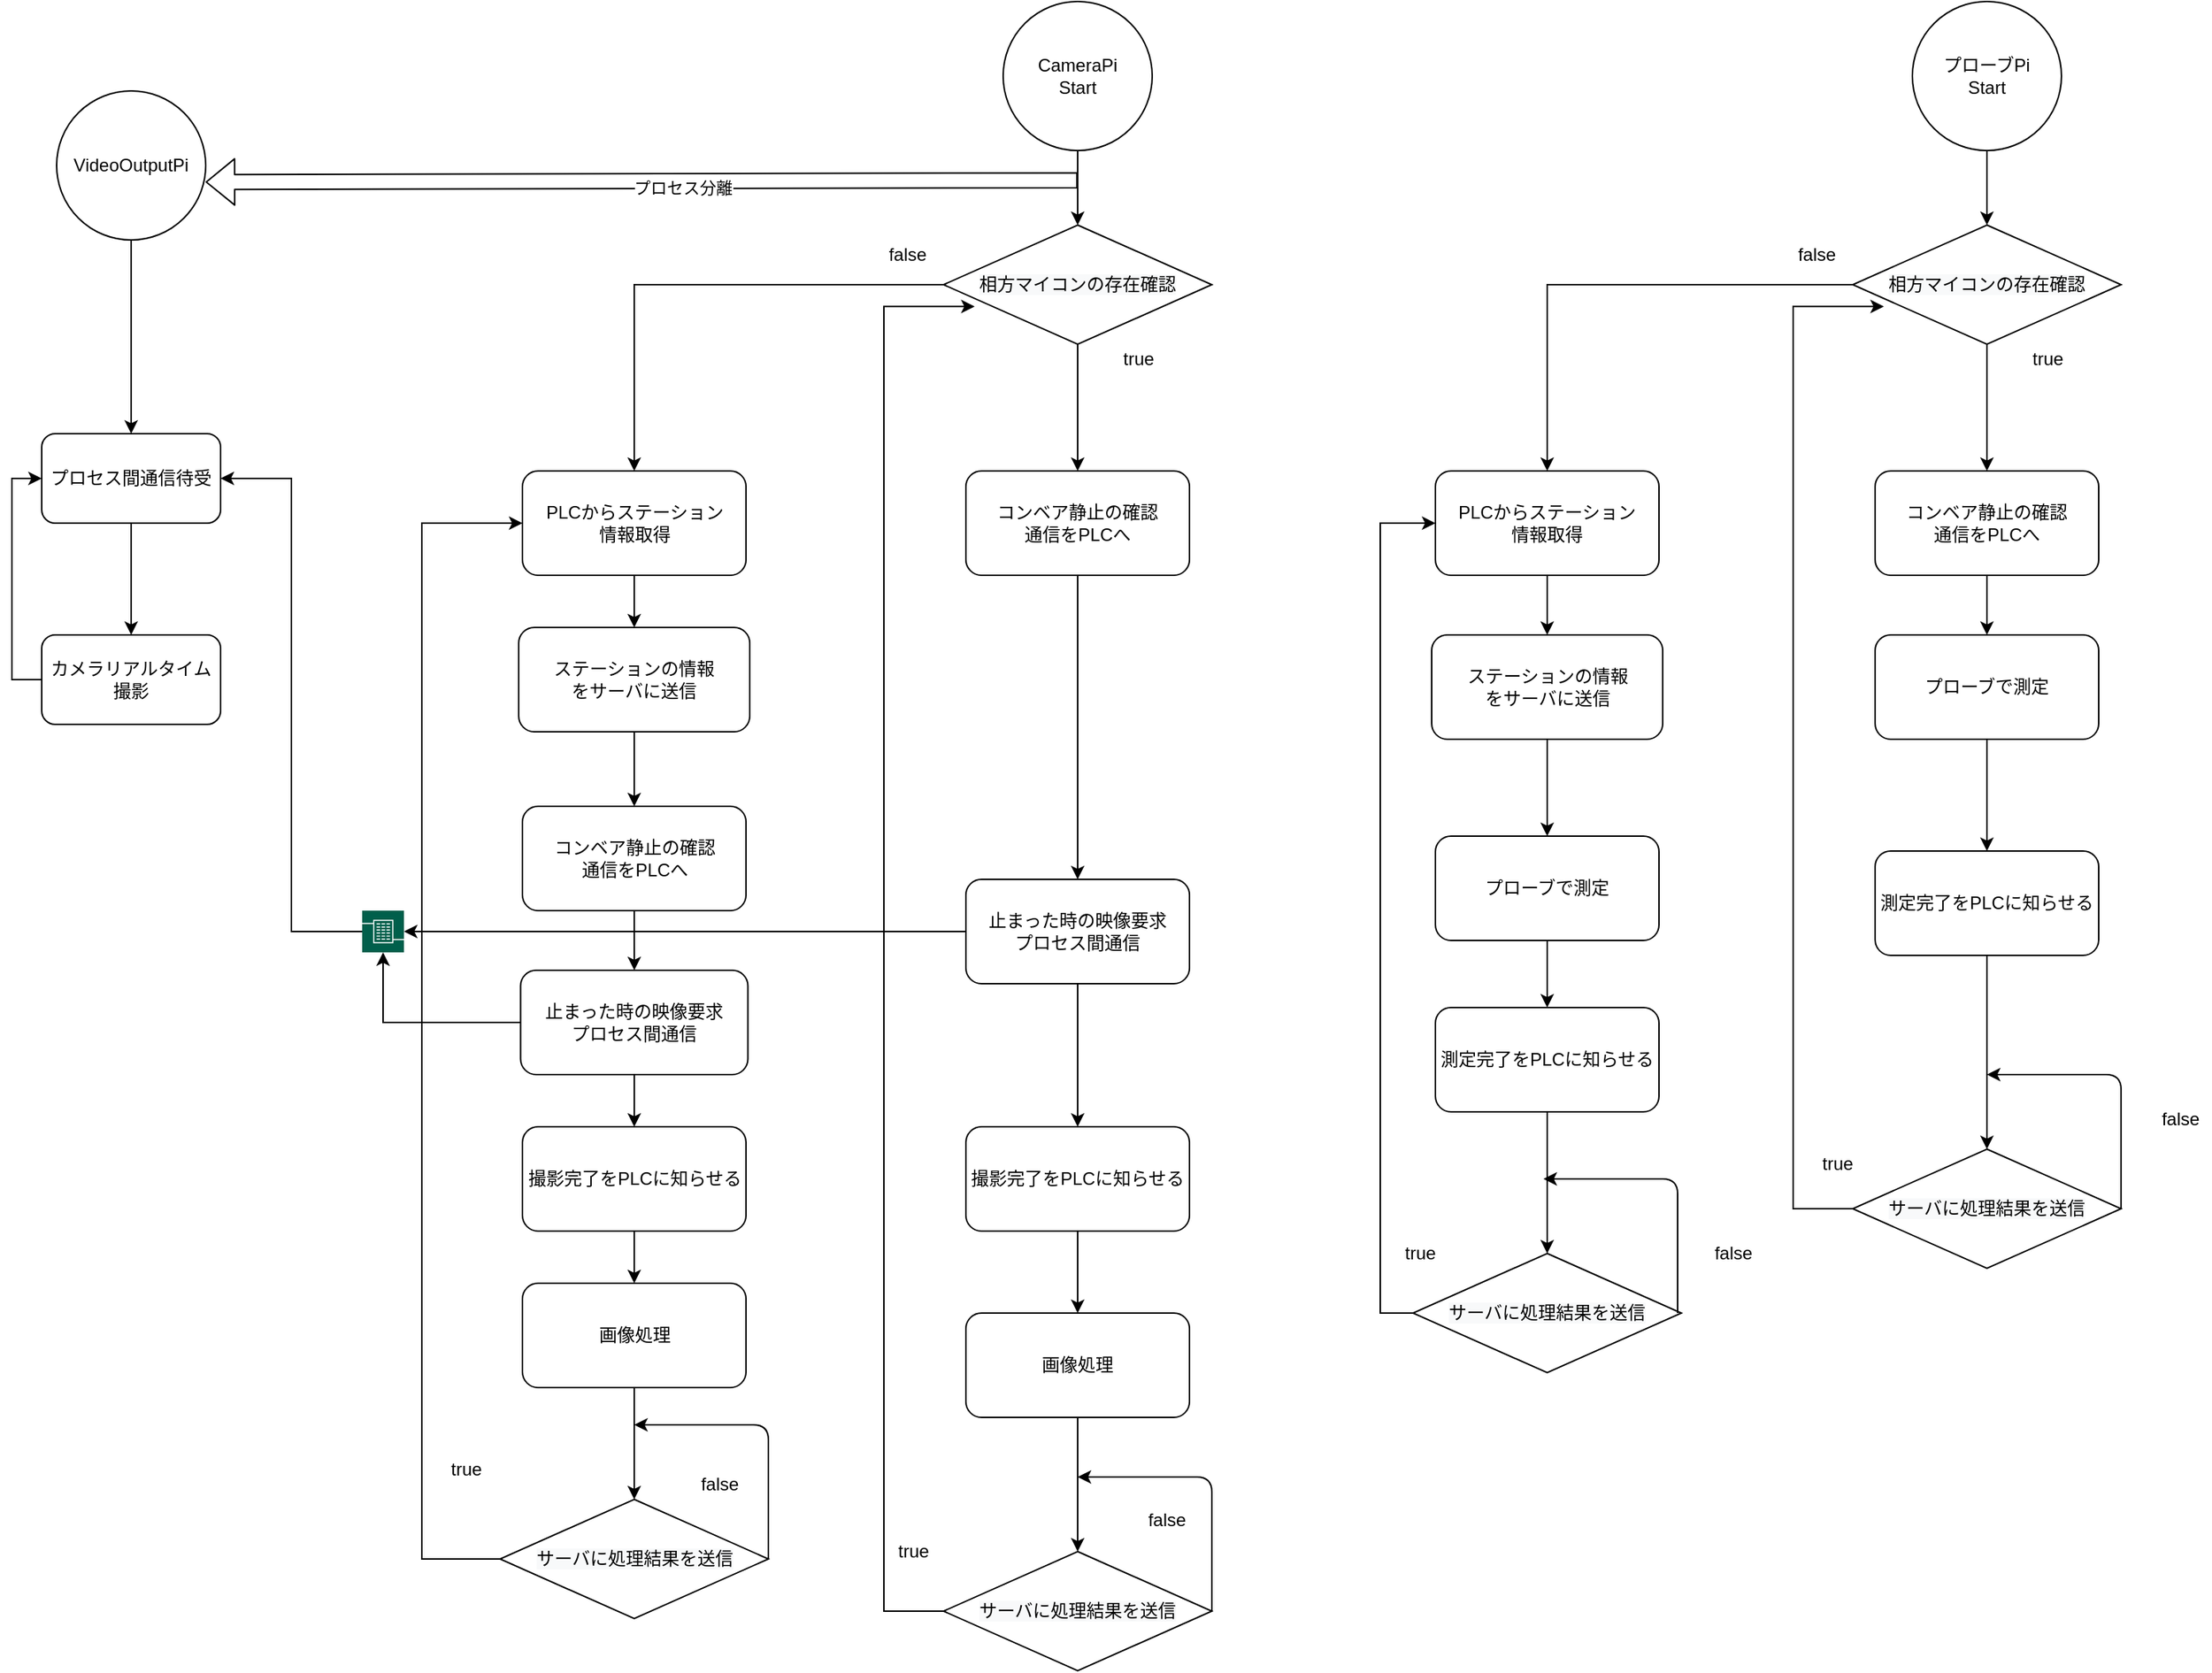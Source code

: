 <mxfile version="13.8.0" type="github">
  <diagram id="wkKprQKMh2lIjEy9JK0p" name="Page-1">
    <mxGraphModel dx="1409" dy="1541" grid="1" gridSize="10" guides="1" tooltips="1" connect="1" arrows="1" fold="1" page="1" pageScale="1" pageWidth="827" pageHeight="1169" math="0" shadow="0">
      <root>
        <mxCell id="0" />
        <mxCell id="1" parent="0" />
        <mxCell id="dFKXp6tCZQXhxMECFwLC-4" style="edgeStyle=orthogonalEdgeStyle;rounded=0;orthogonalLoop=1;jettySize=auto;html=1;" parent="1" source="dFKXp6tCZQXhxMECFwLC-1" target="dFKXp6tCZQXhxMECFwLC-3" edge="1">
          <mxGeometry relative="1" as="geometry" />
        </mxCell>
        <mxCell id="dFKXp6tCZQXhxMECFwLC-1" value="CameraPi&lt;br&gt;Start" style="ellipse;whiteSpace=wrap;html=1;aspect=fixed;" parent="1" vertex="1">
          <mxGeometry x="100" y="160" width="100" height="100" as="geometry" />
        </mxCell>
        <mxCell id="dFKXp6tCZQXhxMECFwLC-48" style="edgeStyle=orthogonalEdgeStyle;rounded=0;orthogonalLoop=1;jettySize=auto;html=1;" parent="1" source="dFKXp6tCZQXhxMECFwLC-3" target="dFKXp6tCZQXhxMECFwLC-88" edge="1">
          <mxGeometry relative="1" as="geometry">
            <mxPoint x="150" y="470" as="targetPoint" />
          </mxGeometry>
        </mxCell>
        <mxCell id="dFKXp6tCZQXhxMECFwLC-72" style="edgeStyle=orthogonalEdgeStyle;rounded=0;orthogonalLoop=1;jettySize=auto;html=1;" parent="1" source="dFKXp6tCZQXhxMECFwLC-3" target="dFKXp6tCZQXhxMECFwLC-73" edge="1">
          <mxGeometry relative="1" as="geometry">
            <mxPoint x="-155" y="480" as="targetPoint" />
          </mxGeometry>
        </mxCell>
        <mxCell id="dFKXp6tCZQXhxMECFwLC-3" value="&lt;meta charset=&quot;utf-8&quot;&gt;&lt;span style=&quot;color: rgb(0, 0, 0); font-family: helvetica; font-size: 12px; font-style: normal; font-weight: 400; letter-spacing: normal; text-align: center; text-indent: 0px; text-transform: none; word-spacing: 0px; background-color: rgb(248, 249, 250); display: inline; float: none;&quot;&gt;相方マイコンの存在確認&lt;/span&gt;" style="rhombus;whiteSpace=wrap;html=1;" parent="1" vertex="1">
          <mxGeometry x="60" y="310" width="180" height="80" as="geometry" />
        </mxCell>
        <mxCell id="dFKXp6tCZQXhxMECFwLC-5" value="true" style="text;html=1;strokeColor=none;fillColor=none;align=center;verticalAlign=middle;whiteSpace=wrap;rounded=0;" parent="1" vertex="1">
          <mxGeometry x="171" y="390" width="40" height="20" as="geometry" />
        </mxCell>
        <mxCell id="dFKXp6tCZQXhxMECFwLC-59" style="edgeStyle=orthogonalEdgeStyle;rounded=0;orthogonalLoop=1;jettySize=auto;html=1;entryX=0.5;entryY=0;entryDx=0;entryDy=0;" parent="1" source="dFKXp6tCZQXhxMECFwLC-54" target="dFKXp6tCZQXhxMECFwLC-58" edge="1">
          <mxGeometry relative="1" as="geometry" />
        </mxCell>
        <mxCell id="dFKXp6tCZQXhxMECFwLC-54" value="画像処理" style="rounded=1;whiteSpace=wrap;html=1;" parent="1" vertex="1">
          <mxGeometry x="75" y="1040" width="150" height="70" as="geometry" />
        </mxCell>
        <mxCell id="dFKXp6tCZQXhxMECFwLC-90" style="edgeStyle=orthogonalEdgeStyle;rounded=0;orthogonalLoop=1;jettySize=auto;html=1;entryX=0.116;entryY=0.683;entryDx=0;entryDy=0;entryPerimeter=0;" parent="1" source="dFKXp6tCZQXhxMECFwLC-58" target="dFKXp6tCZQXhxMECFwLC-3" edge="1">
          <mxGeometry relative="1" as="geometry">
            <Array as="points">
              <mxPoint x="20" y="1240" />
              <mxPoint x="20" y="365" />
            </Array>
          </mxGeometry>
        </mxCell>
        <mxCell id="dFKXp6tCZQXhxMECFwLC-58" value="&lt;span style=&quot;color: rgb(0 , 0 , 0) ; font-family: &amp;#34;helvetica&amp;#34; ; font-size: 12px ; font-style: normal ; font-weight: 400 ; letter-spacing: normal ; text-align: center ; text-indent: 0px ; text-transform: none ; word-spacing: 0px ; background-color: rgb(248 , 249 , 250) ; display: inline ; float: none&quot;&gt;サーバに処理結果を送信&lt;br&gt;&lt;/span&gt;" style="rhombus;whiteSpace=wrap;html=1;" parent="1" vertex="1">
          <mxGeometry x="60" y="1200" width="180" height="80" as="geometry" />
        </mxCell>
        <mxCell id="dFKXp6tCZQXhxMECFwLC-62" value="true" style="text;html=1;strokeColor=none;fillColor=none;align=center;verticalAlign=middle;whiteSpace=wrap;rounded=0;" parent="1" vertex="1">
          <mxGeometry x="20" y="1190" width="40" height="20" as="geometry" />
        </mxCell>
        <mxCell id="dFKXp6tCZQXhxMECFwLC-65" value="" style="endArrow=classic;html=1;" parent="1" edge="1">
          <mxGeometry width="50" height="50" relative="1" as="geometry">
            <mxPoint x="240" y="1240" as="sourcePoint" />
            <mxPoint x="150" y="1150" as="targetPoint" />
            <Array as="points">
              <mxPoint x="240" y="1150" />
            </Array>
          </mxGeometry>
        </mxCell>
        <mxCell id="dFKXp6tCZQXhxMECFwLC-67" value="false" style="text;html=1;strokeColor=none;fillColor=none;align=center;verticalAlign=middle;whiteSpace=wrap;rounded=0;" parent="1" vertex="1">
          <mxGeometry x="190" y="1169" width="40" height="20" as="geometry" />
        </mxCell>
        <mxCell id="dFKXp6tCZQXhxMECFwLC-70" value="false" style="text;html=1;strokeColor=none;fillColor=none;align=center;verticalAlign=middle;whiteSpace=wrap;rounded=0;" parent="1" vertex="1">
          <mxGeometry x="15.5" y="320" width="40" height="20" as="geometry" />
        </mxCell>
        <mxCell id="dFKXp6tCZQXhxMECFwLC-75" style="edgeStyle=orthogonalEdgeStyle;rounded=0;orthogonalLoop=1;jettySize=auto;html=1;" parent="1" source="dFKXp6tCZQXhxMECFwLC-73" target="dFKXp6tCZQXhxMECFwLC-74" edge="1">
          <mxGeometry relative="1" as="geometry" />
        </mxCell>
        <mxCell id="dFKXp6tCZQXhxMECFwLC-73" value="PLCからステーション&lt;br&gt;情報取得" style="rounded=1;whiteSpace=wrap;html=1;" parent="1" vertex="1">
          <mxGeometry x="-222.5" y="475" width="150" height="70" as="geometry" />
        </mxCell>
        <mxCell id="dFKXp6tCZQXhxMECFwLC-171" style="edgeStyle=orthogonalEdgeStyle;rounded=0;orthogonalLoop=1;jettySize=auto;html=1;" parent="1" source="dFKXp6tCZQXhxMECFwLC-74" target="dFKXp6tCZQXhxMECFwLC-170" edge="1">
          <mxGeometry relative="1" as="geometry" />
        </mxCell>
        <mxCell id="dFKXp6tCZQXhxMECFwLC-74" value="ステーションの情報&lt;br&gt;をサーバに送信" style="rounded=1;whiteSpace=wrap;html=1;" parent="1" vertex="1">
          <mxGeometry x="-225" y="580" width="155" height="70" as="geometry" />
        </mxCell>
        <mxCell id="dFKXp6tCZQXhxMECFwLC-120" style="edgeStyle=orthogonalEdgeStyle;rounded=0;orthogonalLoop=1;jettySize=auto;html=1;entryX=0.5;entryY=0;entryDx=0;entryDy=0;" parent="1" source="dFKXp6tCZQXhxMECFwLC-78" target="dFKXp6tCZQXhxMECFwLC-118" edge="1">
          <mxGeometry relative="1" as="geometry" />
        </mxCell>
        <mxCell id="dFKXp6tCZQXhxMECFwLC-184" style="edgeStyle=orthogonalEdgeStyle;rounded=0;orthogonalLoop=1;jettySize=auto;html=1;" parent="1" source="dFKXp6tCZQXhxMECFwLC-78" target="dFKXp6tCZQXhxMECFwLC-177" edge="1">
          <mxGeometry relative="1" as="geometry" />
        </mxCell>
        <mxCell id="dFKXp6tCZQXhxMECFwLC-78" value="止まった時の映像要求&lt;br&gt;プロセス間通信" style="rounded=1;whiteSpace=wrap;html=1;" parent="1" vertex="1">
          <mxGeometry x="-223.75" y="810" width="152.5" height="70" as="geometry" />
        </mxCell>
        <mxCell id="dFKXp6tCZQXhxMECFwLC-79" style="edgeStyle=orthogonalEdgeStyle;rounded=0;orthogonalLoop=1;jettySize=auto;html=1;entryX=0.5;entryY=0;entryDx=0;entryDy=0;" parent="1" source="dFKXp6tCZQXhxMECFwLC-80" target="dFKXp6tCZQXhxMECFwLC-81" edge="1">
          <mxGeometry relative="1" as="geometry" />
        </mxCell>
        <mxCell id="dFKXp6tCZQXhxMECFwLC-80" value="画像処理" style="rounded=1;whiteSpace=wrap;html=1;" parent="1" vertex="1">
          <mxGeometry x="-222.5" y="1020" width="150" height="70" as="geometry" />
        </mxCell>
        <mxCell id="dFKXp6tCZQXhxMECFwLC-86" style="edgeStyle=orthogonalEdgeStyle;rounded=0;orthogonalLoop=1;jettySize=auto;html=1;entryX=0;entryY=0.5;entryDx=0;entryDy=0;" parent="1" source="dFKXp6tCZQXhxMECFwLC-81" target="dFKXp6tCZQXhxMECFwLC-73" edge="1">
          <mxGeometry relative="1" as="geometry">
            <Array as="points">
              <mxPoint x="-290" y="1205" />
              <mxPoint x="-290" y="510" />
            </Array>
          </mxGeometry>
        </mxCell>
        <mxCell id="dFKXp6tCZQXhxMECFwLC-81" value="&lt;span style=&quot;color: rgb(0 , 0 , 0) ; font-family: &amp;#34;helvetica&amp;#34; ; font-size: 12px ; font-style: normal ; font-weight: 400 ; letter-spacing: normal ; text-align: center ; text-indent: 0px ; text-transform: none ; word-spacing: 0px ; background-color: rgb(248 , 249 , 250) ; display: inline ; float: none&quot;&gt;サーバに処理結果を送信&lt;br&gt;&lt;/span&gt;" style="rhombus;whiteSpace=wrap;html=1;" parent="1" vertex="1">
          <mxGeometry x="-237.5" y="1165" width="180" height="80" as="geometry" />
        </mxCell>
        <mxCell id="dFKXp6tCZQXhxMECFwLC-82" value="true" style="text;html=1;strokeColor=none;fillColor=none;align=center;verticalAlign=middle;whiteSpace=wrap;rounded=0;" parent="1" vertex="1">
          <mxGeometry x="-280" y="1135" width="40" height="20" as="geometry" />
        </mxCell>
        <mxCell id="dFKXp6tCZQXhxMECFwLC-83" value="" style="endArrow=classic;html=1;" parent="1" edge="1">
          <mxGeometry width="50" height="50" relative="1" as="geometry">
            <mxPoint x="-57.5" y="1205" as="sourcePoint" />
            <mxPoint x="-147.5" y="1115" as="targetPoint" />
            <Array as="points">
              <mxPoint x="-57.5" y="1115" />
            </Array>
          </mxGeometry>
        </mxCell>
        <mxCell id="dFKXp6tCZQXhxMECFwLC-84" value="false" style="text;html=1;strokeColor=none;fillColor=none;align=center;verticalAlign=middle;whiteSpace=wrap;rounded=0;" parent="1" vertex="1">
          <mxGeometry x="-110" y="1145" width="40" height="20" as="geometry" />
        </mxCell>
        <mxCell id="gs2BWEIWhmqGeNFwZReW-1" style="edgeStyle=orthogonalEdgeStyle;rounded=0;orthogonalLoop=1;jettySize=auto;html=1;entryX=0.5;entryY=0;entryDx=0;entryDy=0;" edge="1" parent="1" source="dFKXp6tCZQXhxMECFwLC-88" target="dFKXp6tCZQXhxMECFwLC-113">
          <mxGeometry relative="1" as="geometry" />
        </mxCell>
        <mxCell id="dFKXp6tCZQXhxMECFwLC-88" value="&lt;span style=&quot;font-family: &amp;#34;helvetica&amp;#34;&quot;&gt;コンベア静止の確認&lt;/span&gt;&lt;br style=&quot;font-family: &amp;#34;helvetica&amp;#34;&quot;&gt;&lt;span style=&quot;font-family: &amp;#34;helvetica&amp;#34;&quot;&gt;通信をPLCへ&lt;/span&gt;" style="rounded=1;whiteSpace=wrap;html=1;" parent="1" vertex="1">
          <mxGeometry x="75" y="475" width="150" height="70" as="geometry" />
        </mxCell>
        <mxCell id="dFKXp6tCZQXhxMECFwLC-185" style="edgeStyle=orthogonalEdgeStyle;rounded=0;orthogonalLoop=1;jettySize=auto;html=1;" parent="1" source="dFKXp6tCZQXhxMECFwLC-113" target="dFKXp6tCZQXhxMECFwLC-177" edge="1">
          <mxGeometry relative="1" as="geometry">
            <Array as="points">
              <mxPoint y="784" />
              <mxPoint y="784" />
            </Array>
          </mxGeometry>
        </mxCell>
        <mxCell id="dFKXp6tCZQXhxMECFwLC-187" style="edgeStyle=orthogonalEdgeStyle;rounded=0;orthogonalLoop=1;jettySize=auto;html=1;entryX=0.5;entryY=0;entryDx=0;entryDy=0;" parent="1" source="dFKXp6tCZQXhxMECFwLC-113" target="dFKXp6tCZQXhxMECFwLC-186" edge="1">
          <mxGeometry relative="1" as="geometry" />
        </mxCell>
        <mxCell id="dFKXp6tCZQXhxMECFwLC-113" value="止まった時の映像要求&lt;br&gt;プロセス間通信" style="rounded=1;whiteSpace=wrap;html=1;" parent="1" vertex="1">
          <mxGeometry x="75" y="749" width="150" height="70" as="geometry" />
        </mxCell>
        <mxCell id="dFKXp6tCZQXhxMECFwLC-121" style="edgeStyle=orthogonalEdgeStyle;rounded=0;orthogonalLoop=1;jettySize=auto;html=1;entryX=0.5;entryY=0;entryDx=0;entryDy=0;" parent="1" source="dFKXp6tCZQXhxMECFwLC-118" target="dFKXp6tCZQXhxMECFwLC-80" edge="1">
          <mxGeometry relative="1" as="geometry" />
        </mxCell>
        <mxCell id="dFKXp6tCZQXhxMECFwLC-118" value="撮影完了をPLCに知らせる" style="rounded=1;whiteSpace=wrap;html=1;" parent="1" vertex="1">
          <mxGeometry x="-222.5" y="915" width="150" height="70" as="geometry" />
        </mxCell>
        <mxCell id="dFKXp6tCZQXhxMECFwLC-122" style="edgeStyle=orthogonalEdgeStyle;rounded=0;orthogonalLoop=1;jettySize=auto;html=1;" parent="1" source="dFKXp6tCZQXhxMECFwLC-123" target="dFKXp6tCZQXhxMECFwLC-126" edge="1">
          <mxGeometry relative="1" as="geometry" />
        </mxCell>
        <mxCell id="dFKXp6tCZQXhxMECFwLC-123" value="プローブPi&lt;br&gt;Start" style="ellipse;whiteSpace=wrap;html=1;aspect=fixed;" parent="1" vertex="1">
          <mxGeometry x="710" y="160" width="100" height="100" as="geometry" />
        </mxCell>
        <mxCell id="dFKXp6tCZQXhxMECFwLC-124" style="edgeStyle=orthogonalEdgeStyle;rounded=0;orthogonalLoop=1;jettySize=auto;html=1;" parent="1" source="dFKXp6tCZQXhxMECFwLC-126" target="dFKXp6tCZQXhxMECFwLC-152" edge="1">
          <mxGeometry relative="1" as="geometry">
            <mxPoint x="760" y="470" as="targetPoint" />
          </mxGeometry>
        </mxCell>
        <mxCell id="dFKXp6tCZQXhxMECFwLC-125" style="edgeStyle=orthogonalEdgeStyle;rounded=0;orthogonalLoop=1;jettySize=auto;html=1;" parent="1" source="dFKXp6tCZQXhxMECFwLC-126" target="dFKXp6tCZQXhxMECFwLC-140" edge="1">
          <mxGeometry relative="1" as="geometry">
            <mxPoint x="455" y="480" as="targetPoint" />
          </mxGeometry>
        </mxCell>
        <mxCell id="dFKXp6tCZQXhxMECFwLC-126" value="&lt;meta charset=&quot;utf-8&quot;&gt;&lt;span style=&quot;color: rgb(0, 0, 0); font-family: helvetica; font-size: 12px; font-style: normal; font-weight: 400; letter-spacing: normal; text-align: center; text-indent: 0px; text-transform: none; word-spacing: 0px; background-color: rgb(248, 249, 250); display: inline; float: none;&quot;&gt;相方マイコンの存在確認&lt;/span&gt;" style="rhombus;whiteSpace=wrap;html=1;" parent="1" vertex="1">
          <mxGeometry x="670" y="310" width="180" height="80" as="geometry" />
        </mxCell>
        <mxCell id="dFKXp6tCZQXhxMECFwLC-127" value="true" style="text;html=1;strokeColor=none;fillColor=none;align=center;verticalAlign=middle;whiteSpace=wrap;rounded=0;" parent="1" vertex="1">
          <mxGeometry x="781" y="390" width="40" height="20" as="geometry" />
        </mxCell>
        <mxCell id="dFKXp6tCZQXhxMECFwLC-128" style="edgeStyle=orthogonalEdgeStyle;rounded=0;orthogonalLoop=1;jettySize=auto;html=1;exitX=0.5;exitY=1;exitDx=0;exitDy=0;" parent="1" source="dFKXp6tCZQXhxMECFwLC-152" target="dFKXp6tCZQXhxMECFwLC-130" edge="1">
          <mxGeometry relative="1" as="geometry">
            <mxPoint x="760" y="550" as="sourcePoint" />
          </mxGeometry>
        </mxCell>
        <mxCell id="dFKXp6tCZQXhxMECFwLC-129" style="edgeStyle=orthogonalEdgeStyle;rounded=0;orthogonalLoop=1;jettySize=auto;html=1;" parent="1" source="dFKXp6tCZQXhxMECFwLC-130" target="dFKXp6tCZQXhxMECFwLC-154" edge="1">
          <mxGeometry relative="1" as="geometry" />
        </mxCell>
        <mxCell id="dFKXp6tCZQXhxMECFwLC-130" value="プローブで測定" style="rounded=1;whiteSpace=wrap;html=1;" parent="1" vertex="1">
          <mxGeometry x="685" y="585" width="150" height="70" as="geometry" />
        </mxCell>
        <mxCell id="dFKXp6tCZQXhxMECFwLC-133" style="edgeStyle=orthogonalEdgeStyle;rounded=0;orthogonalLoop=1;jettySize=auto;html=1;entryX=0.116;entryY=0.683;entryDx=0;entryDy=0;entryPerimeter=0;" parent="1" source="dFKXp6tCZQXhxMECFwLC-134" target="dFKXp6tCZQXhxMECFwLC-126" edge="1">
          <mxGeometry relative="1" as="geometry">
            <Array as="points">
              <mxPoint x="630" y="970" />
              <mxPoint x="630" y="365" />
            </Array>
          </mxGeometry>
        </mxCell>
        <mxCell id="dFKXp6tCZQXhxMECFwLC-134" value="&lt;span style=&quot;color: rgb(0 , 0 , 0) ; font-family: &amp;#34;helvetica&amp;#34; ; font-size: 12px ; font-style: normal ; font-weight: 400 ; letter-spacing: normal ; text-align: center ; text-indent: 0px ; text-transform: none ; word-spacing: 0px ; background-color: rgb(248 , 249 , 250) ; display: inline ; float: none&quot;&gt;サーバに処理結果を送信&lt;br&gt;&lt;/span&gt;" style="rhombus;whiteSpace=wrap;html=1;" parent="1" vertex="1">
          <mxGeometry x="670" y="930" width="180" height="80" as="geometry" />
        </mxCell>
        <mxCell id="dFKXp6tCZQXhxMECFwLC-135" value="true" style="text;html=1;strokeColor=none;fillColor=none;align=center;verticalAlign=middle;whiteSpace=wrap;rounded=0;" parent="1" vertex="1">
          <mxGeometry x="640" y="930" width="40" height="20" as="geometry" />
        </mxCell>
        <mxCell id="dFKXp6tCZQXhxMECFwLC-136" value="" style="endArrow=classic;html=1;" parent="1" edge="1">
          <mxGeometry width="50" height="50" relative="1" as="geometry">
            <mxPoint x="850" y="970.0" as="sourcePoint" />
            <mxPoint x="760" y="880.0" as="targetPoint" />
            <Array as="points">
              <mxPoint x="850" y="880" />
            </Array>
          </mxGeometry>
        </mxCell>
        <mxCell id="dFKXp6tCZQXhxMECFwLC-137" value="false" style="text;html=1;strokeColor=none;fillColor=none;align=center;verticalAlign=middle;whiteSpace=wrap;rounded=0;" parent="1" vertex="1">
          <mxGeometry x="870" y="900" width="40" height="20" as="geometry" />
        </mxCell>
        <mxCell id="dFKXp6tCZQXhxMECFwLC-138" value="false" style="text;html=1;strokeColor=none;fillColor=none;align=center;verticalAlign=middle;whiteSpace=wrap;rounded=0;" parent="1" vertex="1">
          <mxGeometry x="625.5" y="320" width="40" height="20" as="geometry" />
        </mxCell>
        <mxCell id="dFKXp6tCZQXhxMECFwLC-139" style="edgeStyle=orthogonalEdgeStyle;rounded=0;orthogonalLoop=1;jettySize=auto;html=1;" parent="1" source="dFKXp6tCZQXhxMECFwLC-140" target="dFKXp6tCZQXhxMECFwLC-142" edge="1">
          <mxGeometry relative="1" as="geometry" />
        </mxCell>
        <mxCell id="dFKXp6tCZQXhxMECFwLC-140" value="PLCからステーション&lt;br&gt;情報取得" style="rounded=1;whiteSpace=wrap;html=1;" parent="1" vertex="1">
          <mxGeometry x="390" y="475" width="150" height="70" as="geometry" />
        </mxCell>
        <mxCell id="dFKXp6tCZQXhxMECFwLC-161" style="edgeStyle=orthogonalEdgeStyle;rounded=0;orthogonalLoop=1;jettySize=auto;html=1;entryX=0.5;entryY=0;entryDx=0;entryDy=0;" parent="1" source="dFKXp6tCZQXhxMECFwLC-142" target="dFKXp6tCZQXhxMECFwLC-159" edge="1">
          <mxGeometry relative="1" as="geometry" />
        </mxCell>
        <mxCell id="dFKXp6tCZQXhxMECFwLC-142" value="ステーションの情報&lt;br&gt;をサーバに送信" style="rounded=1;whiteSpace=wrap;html=1;" parent="1" vertex="1">
          <mxGeometry x="387.5" y="585" width="155" height="70" as="geometry" />
        </mxCell>
        <mxCell id="dFKXp6tCZQXhxMECFwLC-165" style="edgeStyle=orthogonalEdgeStyle;rounded=0;orthogonalLoop=1;jettySize=auto;html=1;entryX=0;entryY=0.5;entryDx=0;entryDy=0;" parent="1" source="dFKXp6tCZQXhxMECFwLC-148" target="dFKXp6tCZQXhxMECFwLC-140" edge="1">
          <mxGeometry relative="1" as="geometry">
            <Array as="points">
              <mxPoint x="353" y="1040" />
              <mxPoint x="353" y="510" />
            </Array>
          </mxGeometry>
        </mxCell>
        <mxCell id="dFKXp6tCZQXhxMECFwLC-148" value="&lt;span style=&quot;color: rgb(0 , 0 , 0) ; font-family: &amp;#34;helvetica&amp;#34; ; font-size: 12px ; font-style: normal ; font-weight: 400 ; letter-spacing: normal ; text-align: center ; text-indent: 0px ; text-transform: none ; word-spacing: 0px ; background-color: rgb(248 , 249 , 250) ; display: inline ; float: none&quot;&gt;サーバに処理結果を送信&lt;br&gt;&lt;/span&gt;" style="rhombus;whiteSpace=wrap;html=1;" parent="1" vertex="1">
          <mxGeometry x="375" y="1000" width="180" height="80" as="geometry" />
        </mxCell>
        <mxCell id="dFKXp6tCZQXhxMECFwLC-149" value="true" style="text;html=1;strokeColor=none;fillColor=none;align=center;verticalAlign=middle;whiteSpace=wrap;rounded=0;" parent="1" vertex="1">
          <mxGeometry x="360" y="990" width="40" height="20" as="geometry" />
        </mxCell>
        <mxCell id="dFKXp6tCZQXhxMECFwLC-150" value="" style="endArrow=classic;html=1;" parent="1" edge="1">
          <mxGeometry width="50" height="50" relative="1" as="geometry">
            <mxPoint x="552.5" y="1040.0" as="sourcePoint" />
            <mxPoint x="462.5" y="950.0" as="targetPoint" />
            <Array as="points">
              <mxPoint x="552.5" y="950" />
            </Array>
          </mxGeometry>
        </mxCell>
        <mxCell id="dFKXp6tCZQXhxMECFwLC-151" value="false" style="text;html=1;strokeColor=none;fillColor=none;align=center;verticalAlign=middle;whiteSpace=wrap;rounded=0;" parent="1" vertex="1">
          <mxGeometry x="570" y="990" width="40" height="20" as="geometry" />
        </mxCell>
        <mxCell id="dFKXp6tCZQXhxMECFwLC-152" value="&lt;span style=&quot;font-family: &amp;#34;helvetica&amp;#34;&quot;&gt;コンベア静止の確認&lt;/span&gt;&lt;br style=&quot;font-family: &amp;#34;helvetica&amp;#34;&quot;&gt;&lt;span style=&quot;font-family: &amp;#34;helvetica&amp;#34;&quot;&gt;通信をPLCへ&lt;/span&gt;" style="rounded=1;whiteSpace=wrap;html=1;" parent="1" vertex="1">
          <mxGeometry x="685" y="475" width="150" height="70" as="geometry" />
        </mxCell>
        <mxCell id="dFKXp6tCZQXhxMECFwLC-157" style="edgeStyle=orthogonalEdgeStyle;rounded=0;orthogonalLoop=1;jettySize=auto;html=1;" parent="1" source="dFKXp6tCZQXhxMECFwLC-154" target="dFKXp6tCZQXhxMECFwLC-134" edge="1">
          <mxGeometry relative="1" as="geometry" />
        </mxCell>
        <mxCell id="dFKXp6tCZQXhxMECFwLC-154" value="測定完了をPLCに知らせる" style="rounded=1;whiteSpace=wrap;html=1;" parent="1" vertex="1">
          <mxGeometry x="685" y="730" width="150" height="70" as="geometry" />
        </mxCell>
        <mxCell id="dFKXp6tCZQXhxMECFwLC-163" style="edgeStyle=orthogonalEdgeStyle;rounded=0;orthogonalLoop=1;jettySize=auto;html=1;entryX=0.5;entryY=0;entryDx=0;entryDy=0;" parent="1" source="dFKXp6tCZQXhxMECFwLC-158" target="dFKXp6tCZQXhxMECFwLC-148" edge="1">
          <mxGeometry relative="1" as="geometry" />
        </mxCell>
        <mxCell id="dFKXp6tCZQXhxMECFwLC-158" value="測定完了をPLCに知らせる" style="rounded=1;whiteSpace=wrap;html=1;" parent="1" vertex="1">
          <mxGeometry x="390" y="835" width="150" height="70" as="geometry" />
        </mxCell>
        <mxCell id="dFKXp6tCZQXhxMECFwLC-162" style="edgeStyle=orthogonalEdgeStyle;rounded=0;orthogonalLoop=1;jettySize=auto;html=1;" parent="1" source="dFKXp6tCZQXhxMECFwLC-159" target="dFKXp6tCZQXhxMECFwLC-158" edge="1">
          <mxGeometry relative="1" as="geometry" />
        </mxCell>
        <mxCell id="dFKXp6tCZQXhxMECFwLC-159" value="プローブで測定" style="rounded=1;whiteSpace=wrap;html=1;" parent="1" vertex="1">
          <mxGeometry x="390" y="720" width="150" height="70" as="geometry" />
        </mxCell>
        <mxCell id="dFKXp6tCZQXhxMECFwLC-180" style="edgeStyle=orthogonalEdgeStyle;rounded=0;orthogonalLoop=1;jettySize=auto;html=1;" parent="1" source="dFKXp6tCZQXhxMECFwLC-167" target="dFKXp6tCZQXhxMECFwLC-179" edge="1">
          <mxGeometry relative="1" as="geometry" />
        </mxCell>
        <mxCell id="dFKXp6tCZQXhxMECFwLC-167" value="VideoOutputPi" style="ellipse;whiteSpace=wrap;html=1;aspect=fixed;" parent="1" vertex="1">
          <mxGeometry x="-535" y="220" width="100" height="100" as="geometry" />
        </mxCell>
        <mxCell id="dFKXp6tCZQXhxMECFwLC-182" style="edgeStyle=orthogonalEdgeStyle;rounded=0;orthogonalLoop=1;jettySize=auto;html=1;entryX=0;entryY=0.5;entryDx=0;entryDy=0;" parent="1" source="dFKXp6tCZQXhxMECFwLC-168" target="dFKXp6tCZQXhxMECFwLC-179" edge="1">
          <mxGeometry relative="1" as="geometry">
            <Array as="points">
              <mxPoint x="-565" y="615" />
              <mxPoint x="-565" y="480" />
            </Array>
          </mxGeometry>
        </mxCell>
        <mxCell id="dFKXp6tCZQXhxMECFwLC-168" value="カメラリアルタイム撮影" style="rounded=1;whiteSpace=wrap;html=1;" parent="1" vertex="1">
          <mxGeometry x="-545" y="585" width="120" height="60" as="geometry" />
        </mxCell>
        <mxCell id="dFKXp6tCZQXhxMECFwLC-172" style="edgeStyle=orthogonalEdgeStyle;rounded=0;orthogonalLoop=1;jettySize=auto;html=1;" parent="1" source="dFKXp6tCZQXhxMECFwLC-170" target="dFKXp6tCZQXhxMECFwLC-78" edge="1">
          <mxGeometry relative="1" as="geometry" />
        </mxCell>
        <mxCell id="dFKXp6tCZQXhxMECFwLC-170" value="&lt;span style=&quot;font-family: &amp;#34;helvetica&amp;#34;&quot;&gt;コンベア静止の確認&lt;/span&gt;&lt;br style=&quot;font-family: &amp;#34;helvetica&amp;#34;&quot;&gt;&lt;span style=&quot;font-family: &amp;#34;helvetica&amp;#34;&quot;&gt;通信をPLCへ&lt;/span&gt;" style="rounded=1;whiteSpace=wrap;html=1;" parent="1" vertex="1">
          <mxGeometry x="-222.5" y="700" width="150" height="70" as="geometry" />
        </mxCell>
        <mxCell id="dFKXp6tCZQXhxMECFwLC-173" value="" style="shape=flexArrow;endArrow=classic;html=1;entryX=0.999;entryY=0.611;entryDx=0;entryDy=0;entryPerimeter=0;" parent="1" target="dFKXp6tCZQXhxMECFwLC-167" edge="1">
          <mxGeometry width="50" height="50" relative="1" as="geometry">
            <mxPoint x="150" y="280" as="sourcePoint" />
            <mxPoint x="-70" y="560" as="targetPoint" />
          </mxGeometry>
        </mxCell>
        <mxCell id="dFKXp6tCZQXhxMECFwLC-174" value="プロセス分離" style="edgeLabel;html=1;align=center;verticalAlign=middle;resizable=0;points=[];" parent="dFKXp6tCZQXhxMECFwLC-173" vertex="1" connectable="0">
          <mxGeometry x="-0.095" y="4" relative="1" as="geometry">
            <mxPoint as="offset" />
          </mxGeometry>
        </mxCell>
        <mxCell id="dFKXp6tCZQXhxMECFwLC-183" style="edgeStyle=orthogonalEdgeStyle;rounded=0;orthogonalLoop=1;jettySize=auto;html=1;entryX=1;entryY=0.5;entryDx=0;entryDy=0;" parent="1" source="dFKXp6tCZQXhxMECFwLC-177" target="dFKXp6tCZQXhxMECFwLC-179" edge="1">
          <mxGeometry relative="1" as="geometry" />
        </mxCell>
        <mxCell id="dFKXp6tCZQXhxMECFwLC-177" value="" style="pointerEvents=1;shadow=0;dashed=0;html=1;strokeColor=none;fillColor=#005F4B;labelPosition=center;verticalLabelPosition=bottom;verticalAlign=top;align=center;outlineConnect=0;shape=mxgraph.veeam2.cpu_socket;" parent="1" vertex="1">
          <mxGeometry x="-330" y="770" width="28.0" height="28.0" as="geometry" />
        </mxCell>
        <mxCell id="dFKXp6tCZQXhxMECFwLC-181" style="edgeStyle=orthogonalEdgeStyle;rounded=0;orthogonalLoop=1;jettySize=auto;html=1;entryX=0.5;entryY=0;entryDx=0;entryDy=0;" parent="1" source="dFKXp6tCZQXhxMECFwLC-179" target="dFKXp6tCZQXhxMECFwLC-168" edge="1">
          <mxGeometry relative="1" as="geometry" />
        </mxCell>
        <mxCell id="dFKXp6tCZQXhxMECFwLC-179" value="プロセス間通信待受" style="rounded=1;whiteSpace=wrap;html=1;" parent="1" vertex="1">
          <mxGeometry x="-545" y="450" width="120" height="60" as="geometry" />
        </mxCell>
        <mxCell id="dFKXp6tCZQXhxMECFwLC-188" style="edgeStyle=orthogonalEdgeStyle;rounded=0;orthogonalLoop=1;jettySize=auto;html=1;entryX=0.5;entryY=0;entryDx=0;entryDy=0;" parent="1" source="dFKXp6tCZQXhxMECFwLC-186" target="dFKXp6tCZQXhxMECFwLC-54" edge="1">
          <mxGeometry relative="1" as="geometry" />
        </mxCell>
        <mxCell id="dFKXp6tCZQXhxMECFwLC-186" value="撮影完了をPLCに知らせる" style="rounded=1;whiteSpace=wrap;html=1;" parent="1" vertex="1">
          <mxGeometry x="75" y="915" width="150" height="70" as="geometry" />
        </mxCell>
      </root>
    </mxGraphModel>
  </diagram>
</mxfile>
